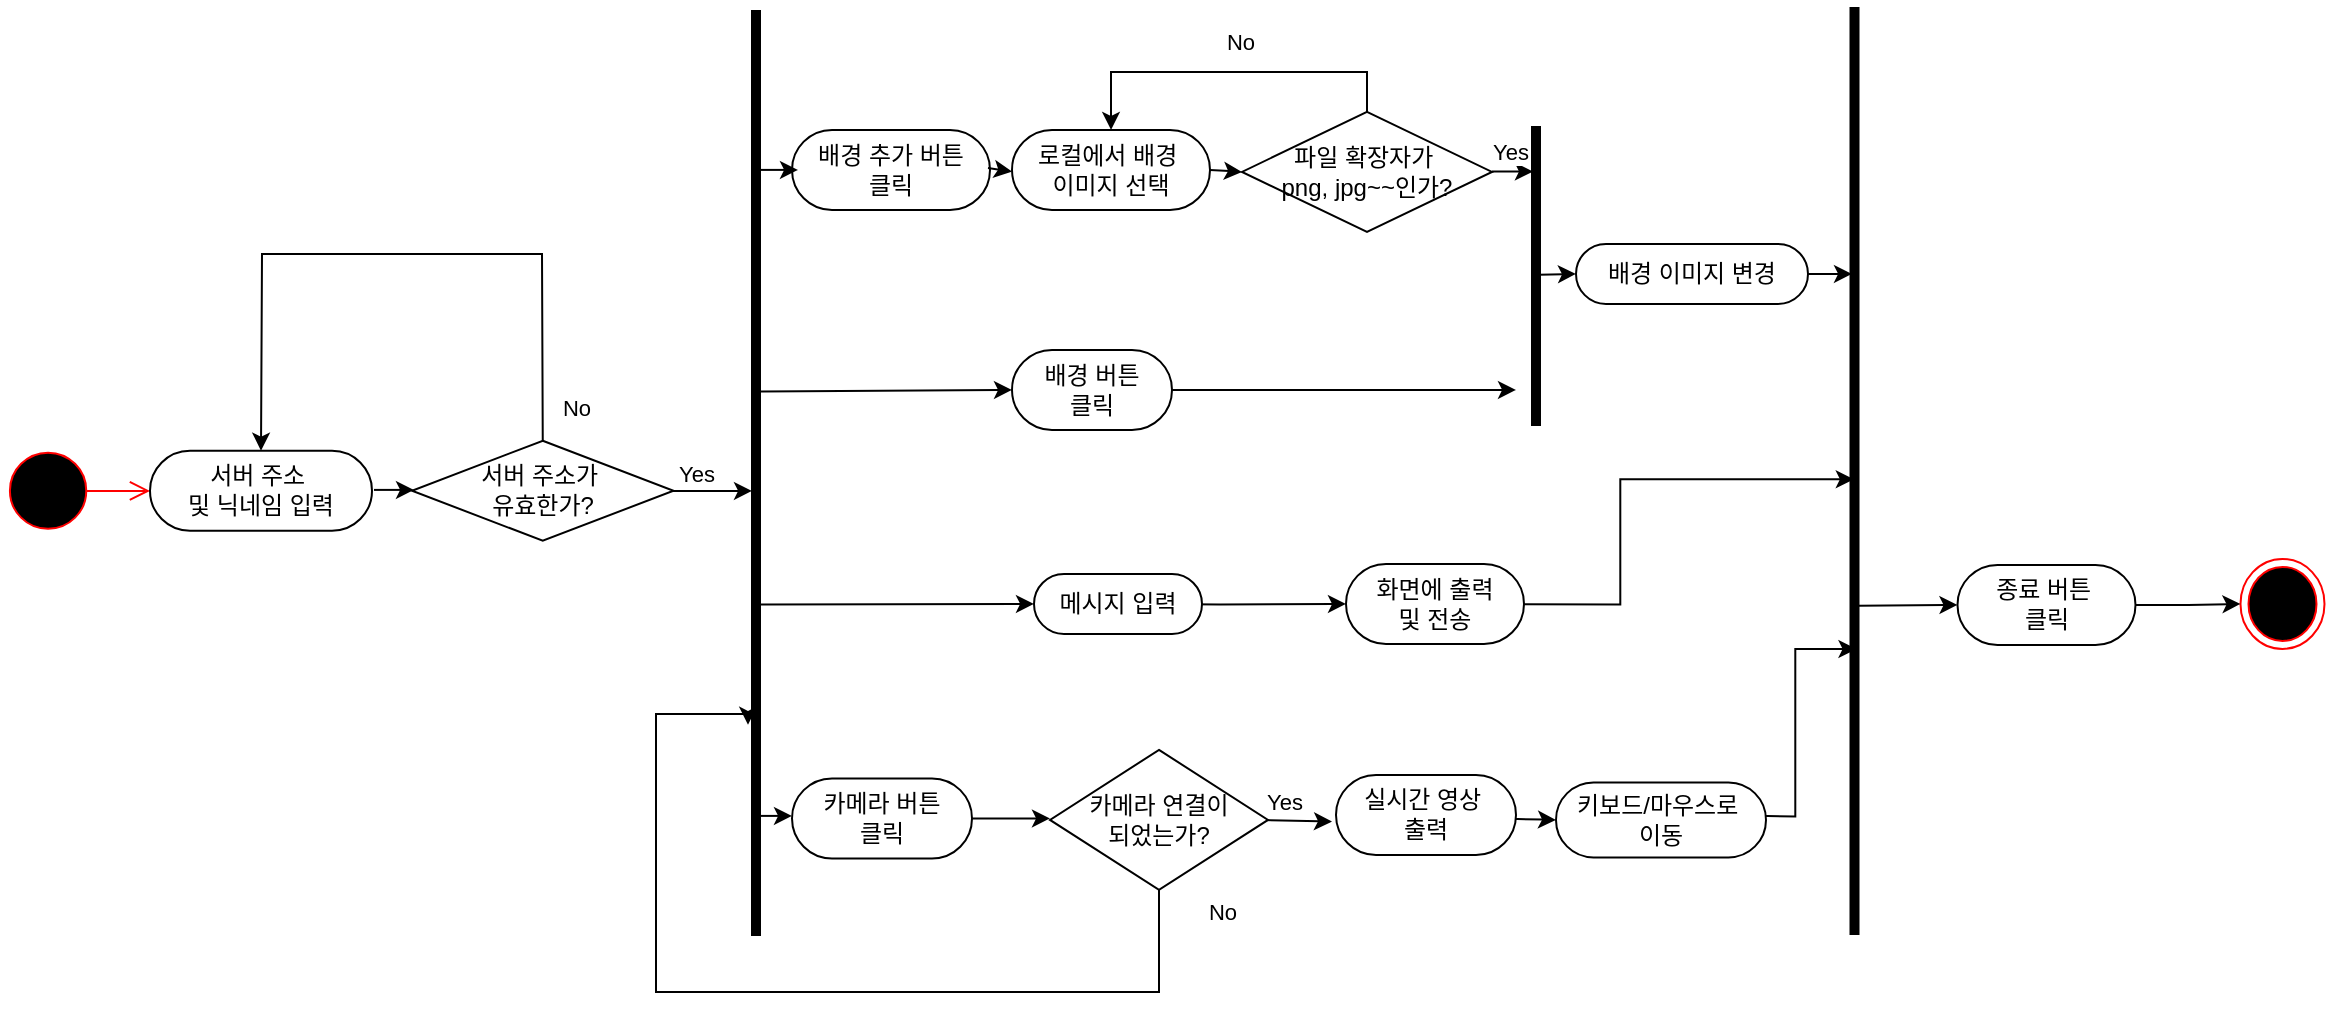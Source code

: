 <mxfile version="25.0.3">
  <diagram name="페이지-1" id="XvQF9n6qywICk4ydZcP7">
    <mxGraphModel dx="287" dy="-569" grid="1" gridSize="10" guides="1" tooltips="1" connect="1" arrows="1" fold="1" page="1" pageScale="1" pageWidth="827" pageHeight="1169" math="0" shadow="0">
      <root>
        <mxCell id="0" />
        <mxCell id="1" parent="0" />
        <mxCell id="Ij9K8iB4IWFIipHfGx9D-1" value="" style="ellipse;html=1;shape=endState;fillColor=#000000;strokeColor=#ff0000;rotation=-90;" vertex="1" parent="1">
          <mxGeometry x="2187.75" y="1564.95" width="45" height="42" as="geometry" />
        </mxCell>
        <mxCell id="Ij9K8iB4IWFIipHfGx9D-2" value="" style="ellipse;html=1;shape=startState;fillColor=#000000;strokeColor=#ff0000;rotation=-90;" vertex="1" parent="1">
          <mxGeometry x="1070" y="1506.28" width="46.09" height="46.17" as="geometry" />
        </mxCell>
        <mxCell id="Ij9K8iB4IWFIipHfGx9D-3" value="" style="edgeStyle=orthogonalEdgeStyle;html=1;verticalAlign=bottom;endArrow=open;endSize=8;strokeColor=#ff0000;rounded=0;" edge="1" parent="1">
          <mxGeometry relative="1" as="geometry">
            <mxPoint x="1144" y="1529.45" as="targetPoint" />
            <mxPoint x="1112" y="1529.45" as="sourcePoint" />
          </mxGeometry>
        </mxCell>
        <mxCell id="Ij9K8iB4IWFIipHfGx9D-4" value="서버 주소&amp;nbsp;&lt;div&gt;및 닉네임 입력&lt;/div&gt;" style="rounded=1;whiteSpace=wrap;html=1;arcSize=50;rotation=0;" vertex="1" parent="1">
          <mxGeometry x="1144" y="1509.36" width="111" height="40" as="geometry" />
        </mxCell>
        <mxCell id="Ij9K8iB4IWFIipHfGx9D-5" value="서버 주소가&amp;nbsp;&lt;div&gt;유효한가?&lt;/div&gt;" style="rhombus;whiteSpace=wrap;html=1;rotation=0;" vertex="1" parent="1">
          <mxGeometry x="1275" y="1504.36" width="130.75" height="50" as="geometry" />
        </mxCell>
        <mxCell id="Ij9K8iB4IWFIipHfGx9D-6" value="" style="endArrow=classic;html=1;rounded=0;" edge="1" parent="1">
          <mxGeometry width="50" height="50" relative="1" as="geometry">
            <mxPoint x="1256" y="1528.95" as="sourcePoint" />
            <mxPoint x="1276" y="1528.95" as="targetPoint" />
          </mxGeometry>
        </mxCell>
        <mxCell id="Ij9K8iB4IWFIipHfGx9D-7" value="" style="endArrow=classic;html=1;rounded=0;" edge="1" parent="1">
          <mxGeometry width="50" height="50" relative="1" as="geometry">
            <mxPoint x="1405" y="1529.45" as="sourcePoint" />
            <mxPoint x="1445" y="1529.45" as="targetPoint" />
          </mxGeometry>
        </mxCell>
        <mxCell id="Ij9K8iB4IWFIipHfGx9D-8" value="Yes" style="edgeLabel;html=1;align=center;verticalAlign=middle;resizable=0;points=[];rotation=0;" vertex="1" connectable="0" parent="Ij9K8iB4IWFIipHfGx9D-7">
          <mxGeometry x="-0.15" y="-5" relative="1" as="geometry">
            <mxPoint x="-5" y="-14" as="offset" />
          </mxGeometry>
        </mxCell>
        <mxCell id="Ij9K8iB4IWFIipHfGx9D-9" value="" style="endArrow=classic;html=1;rounded=0;exitX=0.5;exitY=0;exitDx=0;exitDy=0;entryX=0.5;entryY=0;entryDx=0;entryDy=0;" edge="1" parent="1" source="Ij9K8iB4IWFIipHfGx9D-5" target="Ij9K8iB4IWFIipHfGx9D-4">
          <mxGeometry width="50" height="50" relative="1" as="geometry">
            <mxPoint x="1337" y="1499.95" as="sourcePoint" />
            <mxPoint x="1147" y="1439.95" as="targetPoint" />
            <Array as="points">
              <mxPoint x="1340" y="1410.95" />
              <mxPoint x="1200" y="1410.95" />
            </Array>
          </mxGeometry>
        </mxCell>
        <mxCell id="Ij9K8iB4IWFIipHfGx9D-10" value="No" style="edgeLabel;html=1;align=center;verticalAlign=middle;resizable=0;points=[];rotation=0;" vertex="1" connectable="0" parent="Ij9K8iB4IWFIipHfGx9D-9">
          <mxGeometry x="-0.787" y="1" relative="1" as="geometry">
            <mxPoint x="18" y="19" as="offset" />
          </mxGeometry>
        </mxCell>
        <mxCell id="Ij9K8iB4IWFIipHfGx9D-11" value="" style="line;strokeWidth=5;fillColor=none;align=left;verticalAlign=middle;spacingTop=-1;spacingLeft=3;spacingRight=3;rotatable=0;labelPosition=right;points=[];portConstraint=eastwest;strokeColor=inherit;rotation=-90;" vertex="1" parent="1">
          <mxGeometry x="1215.5" y="1516.45" width="463" height="8" as="geometry" />
        </mxCell>
        <mxCell id="Ij9K8iB4IWFIipHfGx9D-12" style="edgeStyle=orthogonalEdgeStyle;rounded=0;orthogonalLoop=1;jettySize=auto;html=1;exitX=1;exitY=0.5;exitDx=0;exitDy=0;entryX=0;entryY=0.5;entryDx=0;entryDy=0;" edge="1" parent="1" source="Ij9K8iB4IWFIipHfGx9D-13" target="Ij9K8iB4IWFIipHfGx9D-36">
          <mxGeometry relative="1" as="geometry">
            <mxPoint x="1585" y="1694.78" as="targetPoint" />
          </mxGeometry>
        </mxCell>
        <mxCell id="Ij9K8iB4IWFIipHfGx9D-13" value="카메라 버튼&lt;div&gt;클릭&lt;/div&gt;" style="rounded=1;whiteSpace=wrap;html=1;arcSize=50;rotation=0;" vertex="1" parent="1">
          <mxGeometry x="1465" y="1673.2" width="90" height="40" as="geometry" />
        </mxCell>
        <mxCell id="Ij9K8iB4IWFIipHfGx9D-14" style="edgeStyle=orthogonalEdgeStyle;rounded=0;orthogonalLoop=1;jettySize=auto;html=1;entryX=0;entryY=0.5;entryDx=0;entryDy=0;" edge="1" parent="1" target="Ij9K8iB4IWFIipHfGx9D-47">
          <mxGeometry relative="1" as="geometry">
            <mxPoint x="1604" y="1585.95" as="targetPoint" />
            <mxPoint x="1615" y="1585.78" as="sourcePoint" />
          </mxGeometry>
        </mxCell>
        <mxCell id="Ij9K8iB4IWFIipHfGx9D-15" value="메시지 입력" style="rounded=1;whiteSpace=wrap;html=1;arcSize=50;rotation=0;" vertex="1" parent="1">
          <mxGeometry x="1586" y="1570.95" width="84" height="30" as="geometry" />
        </mxCell>
        <mxCell id="Ij9K8iB4IWFIipHfGx9D-16" style="edgeStyle=orthogonalEdgeStyle;rounded=0;orthogonalLoop=1;jettySize=auto;html=1;entryX=0.308;entryY=0.625;entryDx=0;entryDy=0;entryPerimeter=0;" edge="1" parent="1" target="Ij9K8iB4IWFIipHfGx9D-45">
          <mxGeometry relative="1" as="geometry">
            <mxPoint x="1899" y="1690.95" as="targetPoint" />
            <mxPoint x="1940" y="1691.78" as="sourcePoint" />
          </mxGeometry>
        </mxCell>
        <mxCell id="Ij9K8iB4IWFIipHfGx9D-17" value="키보드/마우스로&lt;span style=&quot;background-color: initial;&quot;&gt;&amp;nbsp;&lt;/span&gt;&lt;div&gt;&lt;span style=&quot;background-color: initial;&quot;&gt;이동&lt;/span&gt;&lt;/div&gt;" style="rounded=1;whiteSpace=wrap;html=1;arcSize=50;rotation=0;" vertex="1" parent="1">
          <mxGeometry x="1847" y="1675.2" width="105" height="37.5" as="geometry" />
        </mxCell>
        <mxCell id="Ij9K8iB4IWFIipHfGx9D-18" style="edgeStyle=orthogonalEdgeStyle;rounded=0;orthogonalLoop=1;jettySize=auto;html=1;exitX=1;exitY=0.5;exitDx=0;exitDy=0;" edge="1" parent="1" source="Ij9K8iB4IWFIipHfGx9D-19">
          <mxGeometry relative="1" as="geometry">
            <mxPoint x="1827" y="1478.95" as="targetPoint" />
            <mxPoint x="1663" y="1478.78" as="sourcePoint" />
          </mxGeometry>
        </mxCell>
        <mxCell id="Ij9K8iB4IWFIipHfGx9D-19" value="배경 버튼&lt;div&gt;클릭&lt;/div&gt;" style="rounded=1;whiteSpace=wrap;html=1;arcSize=50;rotation=0;" vertex="1" parent="1">
          <mxGeometry x="1575" y="1458.95" width="80" height="40" as="geometry" />
        </mxCell>
        <mxCell id="Ij9K8iB4IWFIipHfGx9D-20" value="배경 추가 버튼&lt;div&gt;클릭&lt;/div&gt;" style="rounded=1;whiteSpace=wrap;html=1;arcSize=50;rotation=0;" vertex="1" parent="1">
          <mxGeometry x="1465" y="1348.95" width="99" height="40" as="geometry" />
        </mxCell>
        <mxCell id="Ij9K8iB4IWFIipHfGx9D-21" value="" style="endArrow=classic;html=1;rounded=0;entryX=0.5;entryY=0;entryDx=0;entryDy=0;" edge="1" parent="1">
          <mxGeometry width="50" height="50" relative="1" as="geometry">
            <mxPoint x="1448" y="1691.95" as="sourcePoint" />
            <mxPoint x="1465.0" y="1691.95" as="targetPoint" />
          </mxGeometry>
        </mxCell>
        <mxCell id="Ij9K8iB4IWFIipHfGx9D-22" value="" style="endArrow=classic;html=1;rounded=0;entryX=0;entryY=0.5;entryDx=0;entryDy=0;exitX=0.358;exitY=0.527;exitDx=0;exitDy=0;exitPerimeter=0;" edge="1" parent="1" source="Ij9K8iB4IWFIipHfGx9D-11" target="Ij9K8iB4IWFIipHfGx9D-15">
          <mxGeometry width="50" height="50" relative="1" as="geometry">
            <mxPoint x="1524" y="1585.95" as="sourcePoint" />
            <mxPoint x="1541" y="1586.95" as="targetPoint" />
          </mxGeometry>
        </mxCell>
        <mxCell id="Ij9K8iB4IWFIipHfGx9D-23" style="edgeStyle=orthogonalEdgeStyle;rounded=0;orthogonalLoop=1;jettySize=auto;html=1;exitX=0.5;exitY=0;exitDx=0;exitDy=0;entryX=0.5;entryY=0;entryDx=0;entryDy=0;" edge="1" parent="1" source="Ij9K8iB4IWFIipHfGx9D-25" target="Ij9K8iB4IWFIipHfGx9D-26">
          <mxGeometry relative="1" as="geometry" />
        </mxCell>
        <mxCell id="Ij9K8iB4IWFIipHfGx9D-24" value="No" style="edgeLabel;html=1;align=center;verticalAlign=middle;resizable=0;points=[];rotation=0;" vertex="1" connectable="0" parent="Ij9K8iB4IWFIipHfGx9D-23">
          <mxGeometry x="-0.535" relative="1" as="geometry">
            <mxPoint x="-43" y="-15" as="offset" />
          </mxGeometry>
        </mxCell>
        <mxCell id="Ij9K8iB4IWFIipHfGx9D-25" value="파일 확장자가&amp;nbsp;&lt;div&gt;png, jpg~~인가?&lt;/div&gt;" style="rhombus;whiteSpace=wrap;html=1;rotation=0;" vertex="1" parent="1">
          <mxGeometry x="1690" y="1339.95" width="125" height="60" as="geometry" />
        </mxCell>
        <mxCell id="Ij9K8iB4IWFIipHfGx9D-26" value="로컬에서 배경&amp;nbsp;&lt;div&gt;이미지 선택&lt;/div&gt;" style="rounded=1;whiteSpace=wrap;html=1;arcSize=50;rotation=0;" vertex="1" parent="1">
          <mxGeometry x="1575" y="1348.95" width="99" height="40" as="geometry" />
        </mxCell>
        <mxCell id="Ij9K8iB4IWFIipHfGx9D-27" value="" style="endArrow=classic;html=1;rounded=0;entryX=0;entryY=0.5;entryDx=0;entryDy=0;exitX=1;exitY=0.5;exitDx=0;exitDy=0;" edge="1" parent="1" source="Ij9K8iB4IWFIipHfGx9D-26" target="Ij9K8iB4IWFIipHfGx9D-25">
          <mxGeometry width="50" height="50" relative="1" as="geometry">
            <mxPoint x="1674" y="1367.95" as="sourcePoint" />
            <mxPoint x="1685" y="1369.78" as="targetPoint" />
          </mxGeometry>
        </mxCell>
        <mxCell id="Ij9K8iB4IWFIipHfGx9D-28" style="edgeStyle=orthogonalEdgeStyle;rounded=0;orthogonalLoop=1;jettySize=auto;html=1;exitX=0.5;exitY=1;exitDx=0;exitDy=0;" edge="1" parent="1">
          <mxGeometry relative="1" as="geometry">
            <mxPoint x="1995" y="1420.95" as="targetPoint" />
            <mxPoint x="1930" y="1420.95" as="sourcePoint" />
          </mxGeometry>
        </mxCell>
        <mxCell id="Ij9K8iB4IWFIipHfGx9D-29" value="배경 이미지 변경" style="rounded=1;whiteSpace=wrap;html=1;arcSize=50;rotation=0;" vertex="1" parent="1">
          <mxGeometry x="1857" y="1405.95" width="116" height="30" as="geometry" />
        </mxCell>
        <mxCell id="Ij9K8iB4IWFIipHfGx9D-30" value="" style="line;strokeWidth=5;fillColor=none;align=left;verticalAlign=middle;spacingTop=-1;spacingLeft=3;spacingRight=3;rotatable=0;labelPosition=right;points=[];portConstraint=eastwest;strokeColor=inherit;rotation=-90;" vertex="1" parent="1">
          <mxGeometry x="1762" y="1417.95" width="150" height="8" as="geometry" />
        </mxCell>
        <mxCell id="Ij9K8iB4IWFIipHfGx9D-31" style="edgeStyle=orthogonalEdgeStyle;rounded=0;orthogonalLoop=1;jettySize=auto;html=1;entryX=0.848;entryY=0.307;entryDx=0;entryDy=0;entryPerimeter=0;" edge="1" parent="1" target="Ij9K8iB4IWFIipHfGx9D-30">
          <mxGeometry relative="1" as="geometry">
            <mxPoint x="1815" y="1369.78" as="sourcePoint" />
          </mxGeometry>
        </mxCell>
        <mxCell id="Ij9K8iB4IWFIipHfGx9D-32" value="Yes" style="edgeLabel;html=1;align=center;verticalAlign=middle;resizable=0;points=[];rotation=0;" vertex="1" connectable="0" parent="Ij9K8iB4IWFIipHfGx9D-31">
          <mxGeometry x="-0.116" y="2" relative="1" as="geometry">
            <mxPoint y="-8" as="offset" />
          </mxGeometry>
        </mxCell>
        <mxCell id="Ij9K8iB4IWFIipHfGx9D-33" value="" style="endArrow=classic;html=1;rounded=0;entryX=0;entryY=0.5;entryDx=0;entryDy=0;exitX=0.504;exitY=0.67;exitDx=0;exitDy=0;exitPerimeter=0;" edge="1" parent="1" source="Ij9K8iB4IWFIipHfGx9D-30" target="Ij9K8iB4IWFIipHfGx9D-29">
          <mxGeometry width="50" height="50" relative="1" as="geometry">
            <mxPoint x="1821" y="1598.95" as="sourcePoint" />
            <mxPoint x="1771" y="1548.95" as="targetPoint" />
          </mxGeometry>
        </mxCell>
        <mxCell id="Ij9K8iB4IWFIipHfGx9D-34" style="edgeStyle=orthogonalEdgeStyle;rounded=0;orthogonalLoop=1;jettySize=auto;html=1;exitX=1;exitY=0.5;exitDx=0;exitDy=0;" edge="1" parent="1" source="Ij9K8iB4IWFIipHfGx9D-36">
          <mxGeometry relative="1" as="geometry">
            <mxPoint x="1735" y="1694.78" as="targetPoint" />
            <Array as="points">
              <mxPoint x="1700" y="1693.78" />
              <mxPoint x="1737" y="1694.78" />
            </Array>
          </mxGeometry>
        </mxCell>
        <mxCell id="Ij9K8iB4IWFIipHfGx9D-35" value="Yes" style="edgeLabel;html=1;align=center;verticalAlign=middle;resizable=0;points=[];rotation=0;" vertex="1" connectable="0" parent="Ij9K8iB4IWFIipHfGx9D-34">
          <mxGeometry x="-0.285" y="9" relative="1" as="geometry">
            <mxPoint as="offset" />
          </mxGeometry>
        </mxCell>
        <mxCell id="Ij9K8iB4IWFIipHfGx9D-36" value="카메라 연결이&lt;div&gt;되었는가?&lt;/div&gt;" style="rhombus;whiteSpace=wrap;html=1;rotation=0;" vertex="1" parent="1">
          <mxGeometry x="1594" y="1658.95" width="109" height="70" as="geometry" />
        </mxCell>
        <mxCell id="Ij9K8iB4IWFIipHfGx9D-37" style="edgeStyle=orthogonalEdgeStyle;rounded=0;orthogonalLoop=1;jettySize=auto;html=1;entryX=0;entryY=0.5;entryDx=0;entryDy=0;" edge="1" parent="1" target="Ij9K8iB4IWFIipHfGx9D-17">
          <mxGeometry relative="1" as="geometry">
            <mxPoint x="1790" y="1692.78" as="sourcePoint" />
          </mxGeometry>
        </mxCell>
        <mxCell id="Ij9K8iB4IWFIipHfGx9D-38" value="실시간 영상&amp;nbsp;&lt;div&gt;출력&lt;/div&gt;" style="rounded=1;whiteSpace=wrap;html=1;arcSize=50;rotation=0;" vertex="1" parent="1">
          <mxGeometry x="1737" y="1671.45" width="90" height="40" as="geometry" />
        </mxCell>
        <mxCell id="Ij9K8iB4IWFIipHfGx9D-39" style="edgeStyle=orthogonalEdgeStyle;rounded=0;orthogonalLoop=1;jettySize=auto;html=1;entryX=0.5;entryY=0;entryDx=0;entryDy=0;" edge="1" parent="1" source="Ij9K8iB4IWFIipHfGx9D-49" target="Ij9K8iB4IWFIipHfGx9D-1">
          <mxGeometry relative="1" as="geometry">
            <mxPoint x="1987.75" y="1624.78" as="targetPoint" />
            <mxPoint x="2117.75" y="1587.28" as="sourcePoint" />
          </mxGeometry>
        </mxCell>
        <mxCell id="Ij9K8iB4IWFIipHfGx9D-40" value="" style="endArrow=classic;html=1;rounded=0;entryX=0;entryY=0.5;entryDx=0;entryDy=0;exitX=0.588;exitY=0.679;exitDx=0;exitDy=0;exitPerimeter=0;" edge="1" parent="1" source="Ij9K8iB4IWFIipHfGx9D-11" target="Ij9K8iB4IWFIipHfGx9D-19">
          <mxGeometry width="50" height="50" relative="1" as="geometry">
            <mxPoint x="1515" y="1479.95" as="sourcePoint" />
            <mxPoint x="1535" y="1479.95" as="targetPoint" />
          </mxGeometry>
        </mxCell>
        <mxCell id="Ij9K8iB4IWFIipHfGx9D-41" value="" style="endArrow=classic;html=1;rounded=0;entryX=0.5;entryY=0;entryDx=0;entryDy=0;exitX=0.301;exitY=0.648;exitDx=0;exitDy=0;exitPerimeter=0;" edge="1" parent="1">
          <mxGeometry width="50" height="50" relative="1" as="geometry">
            <mxPoint x="1448" y="1368.95" as="sourcePoint" />
            <mxPoint x="1468" y="1368.95" as="targetPoint" />
          </mxGeometry>
        </mxCell>
        <mxCell id="Ij9K8iB4IWFIipHfGx9D-42" value="" style="endArrow=classic;html=1;rounded=0;exitX=0.301;exitY=0.648;exitDx=0;exitDy=0;exitPerimeter=0;" edge="1" parent="1">
          <mxGeometry width="50" height="50" relative="1" as="geometry">
            <mxPoint x="1563" y="1367.95" as="sourcePoint" />
            <mxPoint x="1575" y="1369.78" as="targetPoint" />
          </mxGeometry>
        </mxCell>
        <mxCell id="Ij9K8iB4IWFIipHfGx9D-43" style="edgeStyle=orthogonalEdgeStyle;rounded=0;orthogonalLoop=1;jettySize=auto;html=1;exitX=0.5;exitY=1;exitDx=0;exitDy=0;entryX=0.228;entryY=0;entryDx=0;entryDy=0;entryPerimeter=0;" edge="1" parent="1" source="Ij9K8iB4IWFIipHfGx9D-36" target="Ij9K8iB4IWFIipHfGx9D-11">
          <mxGeometry relative="1" as="geometry">
            <mxPoint x="1252" y="1809.78" as="targetPoint" />
            <Array as="points">
              <mxPoint x="1648" y="1779.95" />
              <mxPoint x="1397" y="1779.95" />
              <mxPoint x="1397" y="1640.95" />
            </Array>
          </mxGeometry>
        </mxCell>
        <mxCell id="Ij9K8iB4IWFIipHfGx9D-44" value="No" style="edgeLabel;html=1;align=center;verticalAlign=middle;resizable=0;points=[];rotation=0;" vertex="1" connectable="0" parent="Ij9K8iB4IWFIipHfGx9D-43">
          <mxGeometry x="-0.86" y="4" relative="1" as="geometry">
            <mxPoint x="27" y="-24" as="offset" />
          </mxGeometry>
        </mxCell>
        <mxCell id="Ij9K8iB4IWFIipHfGx9D-45" value="" style="line;strokeWidth=5;fillColor=none;align=left;verticalAlign=middle;spacingTop=-1;spacingLeft=3;spacingRight=3;rotatable=0;labelPosition=right;points=[];portConstraint=eastwest;strokeColor=inherit;rotation=-90;" vertex="1" parent="1">
          <mxGeometry x="1764.25" y="1515.45" width="464" height="8" as="geometry" />
        </mxCell>
        <mxCell id="Ij9K8iB4IWFIipHfGx9D-46" style="edgeStyle=orthogonalEdgeStyle;rounded=0;orthogonalLoop=1;jettySize=auto;html=1;entryX=0.491;entryY=0.458;entryDx=0;entryDy=0;entryPerimeter=0;" edge="1" parent="1" target="Ij9K8iB4IWFIipHfGx9D-45">
          <mxGeometry relative="1" as="geometry">
            <mxPoint x="1899" y="1585.95" as="targetPoint" />
            <mxPoint x="1765" y="1585.78" as="sourcePoint" />
          </mxGeometry>
        </mxCell>
        <mxCell id="Ij9K8iB4IWFIipHfGx9D-47" value="화면에 출력&lt;div&gt;및 전송&lt;/div&gt;" style="rounded=1;whiteSpace=wrap;html=1;arcSize=50;rotation=0;" vertex="1" parent="1">
          <mxGeometry x="1742" y="1565.95" width="89" height="40" as="geometry" />
        </mxCell>
        <mxCell id="Ij9K8iB4IWFIipHfGx9D-48" value="" style="endArrow=classic;html=1;rounded=0;entryX=0;entryY=0.5;entryDx=0;entryDy=0;exitX=0.486;exitY=0.719;exitDx=0;exitDy=0;exitPerimeter=0;" edge="1" parent="1" target="Ij9K8iB4IWFIipHfGx9D-49">
          <mxGeometry width="50" height="50" relative="1" as="geometry">
            <mxPoint x="1998.002" y="1586.855" as="sourcePoint" />
            <mxPoint x="1956.75" y="1670.45" as="targetPoint" />
          </mxGeometry>
        </mxCell>
        <mxCell id="Ij9K8iB4IWFIipHfGx9D-49" value="종료 버튼&amp;nbsp;&lt;div&gt;클릭&lt;/div&gt;" style="rounded=1;whiteSpace=wrap;html=1;arcSize=50;rotation=0;" vertex="1" parent="1">
          <mxGeometry x="2047.75" y="1566.45" width="89" height="40" as="geometry" />
        </mxCell>
      </root>
    </mxGraphModel>
  </diagram>
</mxfile>
